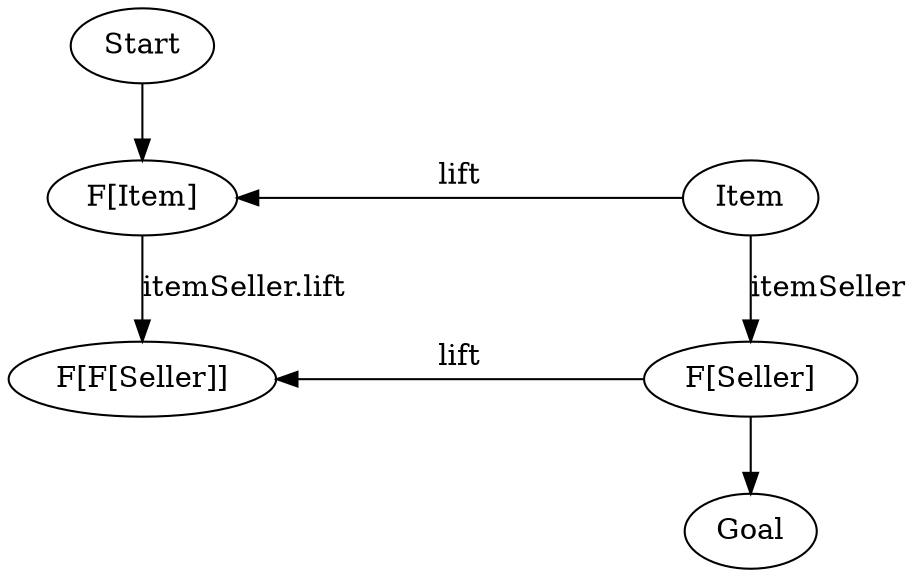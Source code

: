 digraph {
    Start[class="extremity"]
    Goal[class="extremity"]

    FItem[label="F[Item]" class="start,disabled" group="upper"]

    FFSeller[label="F[F[Seller]]" group="upper"]
    FSeller[label="F[Seller]" class="goal" group="lower"]

    Item[group="lower" class="disabled"]

    {
        rank=same
        FItem -> Item[class="lift,disabled" dir="back" label="lift"]
    }

    {
        rank=same
        FFSeller -> FSeller[class="lift,disabled" dir="back" label="lift"]
    }

    Item -> FSeller[label="itemSeller" class="disabled"]

    FItem -> FSeller[label="itemSeller.lift⨾flatten" style="invis"]
    FItem -> FFSeller[label="itemSeller.lift" class="disabled"]
    FFSeller -> FSeller[xlabel="flatten" class="required" style="invis"]


    Start -> FItem[class="start,disabled"]
    FSeller -> Goal[class="goal"]
}
